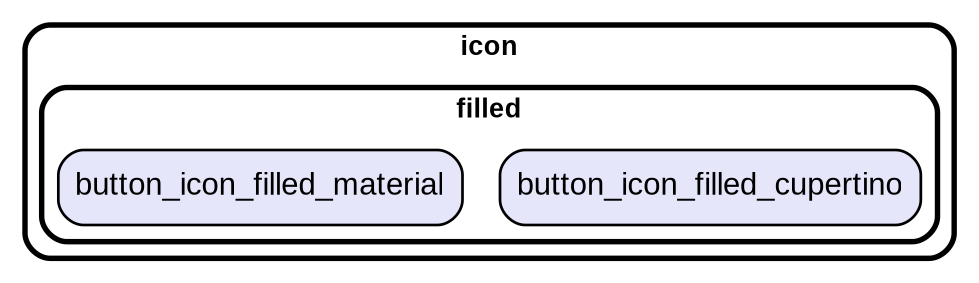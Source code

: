 digraph "" {
  graph [style=rounded fontname="Arial Black" fontsize=13 penwidth=2.6];
  node [shape=rect style="filled,rounded" fontname=Arial fontsize=15 fillcolor=Lavender penwidth=1.3];
  edge [penwidth=1.3];
  "/filled/button_icon_filled_cupertino.dart" [label="button_icon_filled_cupertino"];
  "/filled/button_icon_filled_material.dart" [label="button_icon_filled_material"];
  subgraph "cluster~" {
    label="icon";
    subgraph "cluster~/filled" {
      label="filled";
      "/filled/button_icon_filled_cupertino.dart";
      "/filled/button_icon_filled_material.dart";
    }
  }
}
